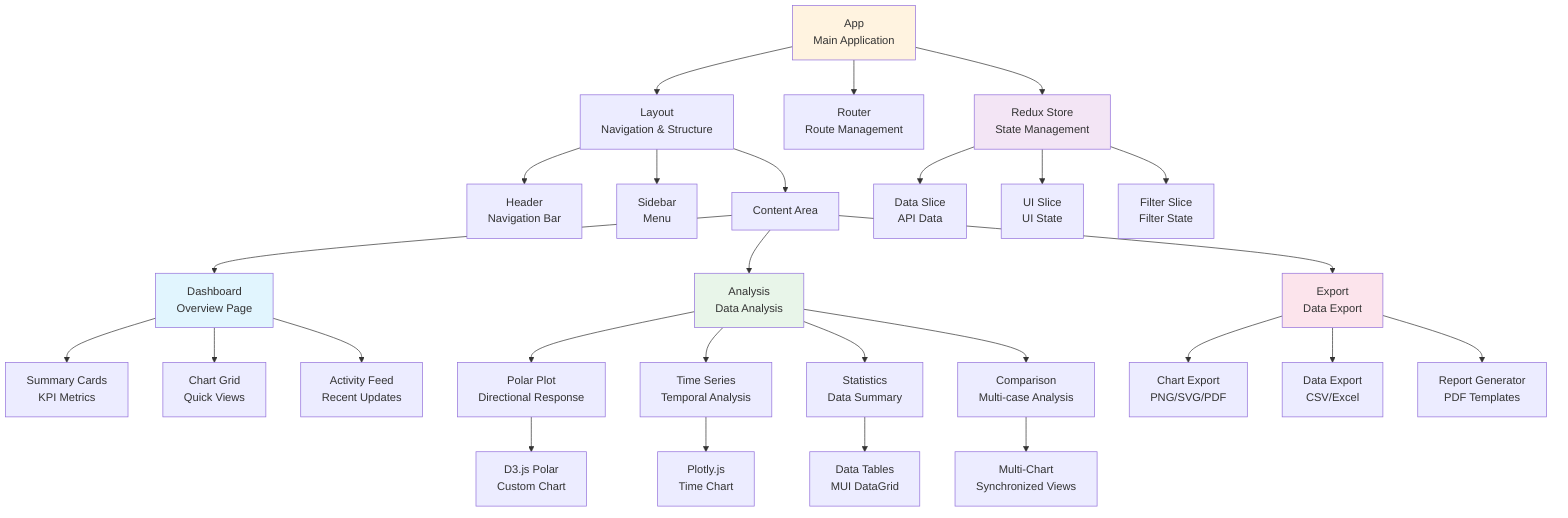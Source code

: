 graph TD
    App[App<br/>Main Application]
    
    App --> Layout[Layout<br/>Navigation &amp; Structure]
    App --> Router[Router<br/>Route Management]
    App --> Store[Redux Store<br/>State Management]
    
    Layout --> Header[Header<br/>Navigation Bar]
    Layout --> Sidebar[Sidebar<br/>Menu]
    Layout --> Content[Content Area]
    
    Content --> Dashboard[Dashboard<br/>Overview Page]
    Content --> Analysis[Analysis<br/>Data Analysis]
    Content --> Export[Export<br/>Data Export]
    
    Dashboard --> Cards[Summary Cards<br/>KPI Metrics]
    Dashboard --> Charts[Chart Grid<br/>Quick Views]
    Dashboard --> Activity[Activity Feed<br/>Recent Updates]
    
    Analysis --> PolarPlot[Polar Plot<br/>Directional Response]
    Analysis --> TimeSeries[Time Series<br/>Temporal Analysis]
    Analysis --> Statistics[Statistics<br/>Data Summary]
    Analysis --> Comparison[Comparison<br/>Multi-case Analysis]
    
    PolarPlot --> D3Polar[D3.js Polar<br/>Custom Chart]
    TimeSeries --> PlotlyTime[Plotly.js<br/>Time Chart]
    Statistics --> Tables[Data Tables<br/>MUI DataGrid]
    Comparison --> MultiChart[Multi-Chart<br/>Synchronized Views]
    
    Export --> ChartExport[Chart Export<br/>PNG/SVG/PDF]
    Export --> DataExport[Data Export<br/>CSV/Excel]
    Export --> ReportGen[Report Generator<br/>PDF Templates]
    
    Store --> DataSlice[Data Slice<br/>API Data]
    Store --> UISlice[UI Slice<br/>UI State]
    Store --> FilterSlice[Filter Slice<br/>Filter State]
    
    style App fill:#fff3e0
    style Dashboard fill:#e1f5fe
    style Analysis fill:#e8f5e9
    style Export fill:#fce4ec
    style Store fill:#f3e5f5